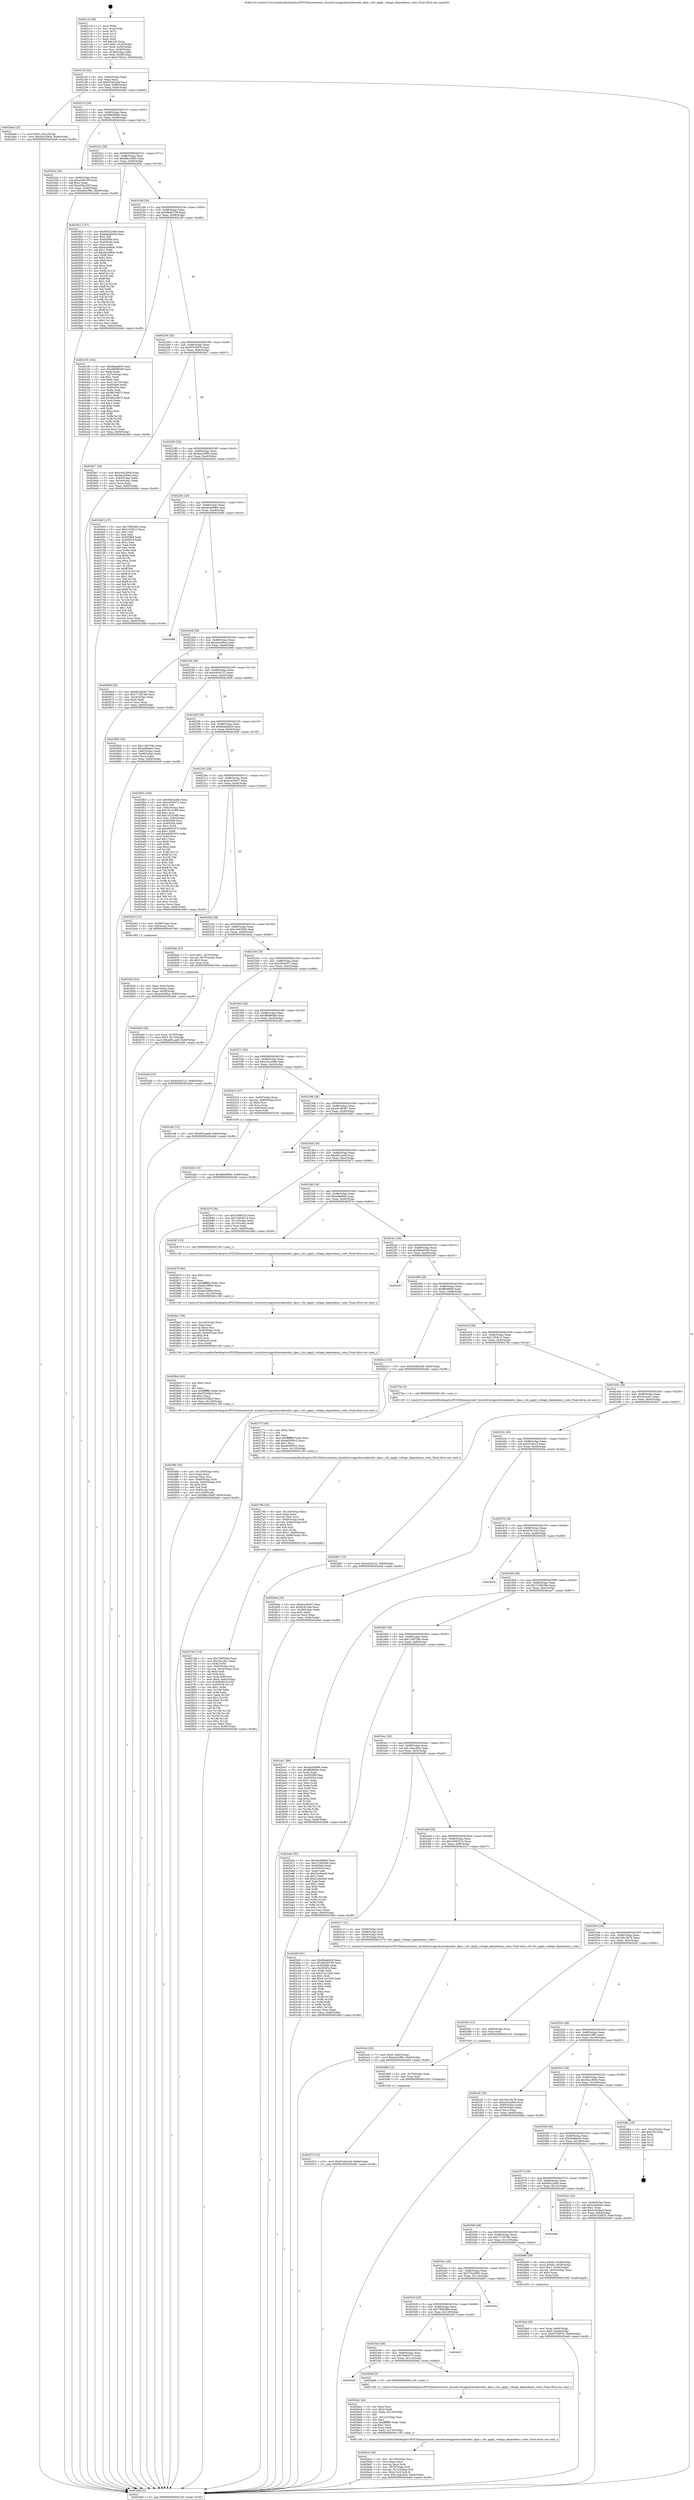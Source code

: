 digraph "0x4021c0" {
  label = "0x4021c0 (/mnt/c/Users/mathe/Desktop/tcc/POCII/binaries/extr_linuxdriversgpudrmradeonbtc_dpm.c_btc_apply_voltage_dependency_rules_Final-ollvm.out::main(0))"
  labelloc = "t"
  node[shape=record]

  Entry [label="",width=0.3,height=0.3,shape=circle,fillcolor=black,style=filled]
  "0x4021f0" [label="{
     0x4021f0 [32]\l
     | [instrs]\l
     &nbsp;&nbsp;0x4021f0 \<+6\>: mov -0x84(%rbp),%eax\l
     &nbsp;&nbsp;0x4021f6 \<+2\>: mov %eax,%ecx\l
     &nbsp;&nbsp;0x4021f8 \<+6\>: sub $0x87ab3a5d,%ecx\l
     &nbsp;&nbsp;0x4021fe \<+6\>: mov %eax,-0x88(%rbp)\l
     &nbsp;&nbsp;0x402204 \<+6\>: mov %ecx,-0x8c(%rbp)\l
     &nbsp;&nbsp;0x40220a \<+6\>: je 0000000000402da6 \<main+0xbe6\>\l
  }"]
  "0x402da6" [label="{
     0x402da6 [22]\l
     | [instrs]\l
     &nbsp;&nbsp;0x402da6 \<+7\>: movl $0x0,-0x2c(%rbp)\l
     &nbsp;&nbsp;0x402dad \<+10\>: movl $0x5ba1893e,-0x84(%rbp)\l
     &nbsp;&nbsp;0x402db7 \<+5\>: jmp 0000000000402eb6 \<main+0xcf6\>\l
  }"]
  "0x402210" [label="{
     0x402210 [28]\l
     | [instrs]\l
     &nbsp;&nbsp;0x402210 \<+5\>: jmp 0000000000402215 \<main+0x55\>\l
     &nbsp;&nbsp;0x402215 \<+6\>: mov -0x88(%rbp),%eax\l
     &nbsp;&nbsp;0x40221b \<+5\>: sub $0x88e0869e,%eax\l
     &nbsp;&nbsp;0x402220 \<+6\>: mov %eax,-0x90(%rbp)\l
     &nbsp;&nbsp;0x402226 \<+6\>: je 0000000000402d3a \<main+0xb7a\>\l
  }"]
  Exit [label="",width=0.3,height=0.3,shape=circle,fillcolor=black,style=filled,peripheries=2]
  "0x402d3a" [label="{
     0x402d3a [34]\l
     | [instrs]\l
     &nbsp;&nbsp;0x402d3a \<+3\>: mov -0x80(%rbp),%eax\l
     &nbsp;&nbsp;0x402d3d \<+5\>: sub $0xa25bc35f,%eax\l
     &nbsp;&nbsp;0x402d42 \<+3\>: add $0x1,%eax\l
     &nbsp;&nbsp;0x402d45 \<+5\>: add $0xa25bc35f,%eax\l
     &nbsp;&nbsp;0x402d4a \<+3\>: mov %eax,-0x80(%rbp)\l
     &nbsp;&nbsp;0x402d4d \<+10\>: movl $0x4e41f9fc,-0x84(%rbp)\l
     &nbsp;&nbsp;0x402d57 \<+5\>: jmp 0000000000402eb6 \<main+0xcf6\>\l
  }"]
  "0x40222c" [label="{
     0x40222c [28]\l
     | [instrs]\l
     &nbsp;&nbsp;0x40222c \<+5\>: jmp 0000000000402231 \<main+0x71\>\l
     &nbsp;&nbsp;0x402231 \<+6\>: mov -0x88(%rbp),%eax\l
     &nbsp;&nbsp;0x402237 \<+5\>: sub $0x88e106d5,%eax\l
     &nbsp;&nbsp;0x40223c \<+6\>: mov %eax,-0x94(%rbp)\l
     &nbsp;&nbsp;0x402242 \<+6\>: je 0000000000402922 \<main+0x762\>\l
  }"]
  "0x402d74" [label="{
     0x402d74 [15]\l
     | [instrs]\l
     &nbsp;&nbsp;0x402d74 \<+10\>: movl $0x87ab3a5d,-0x84(%rbp)\l
     &nbsp;&nbsp;0x402d7e \<+5\>: jmp 0000000000402eb6 \<main+0xcf6\>\l
  }"]
  "0x402922" [label="{
     0x402922 [147]\l
     | [instrs]\l
     &nbsp;&nbsp;0x402922 \<+5\>: mov $0x60422e0b,%eax\l
     &nbsp;&nbsp;0x402927 \<+5\>: mov $0xbbdabb5d,%ecx\l
     &nbsp;&nbsp;0x40292c \<+2\>: mov $0x1,%dl\l
     &nbsp;&nbsp;0x40292e \<+7\>: mov 0x405068,%esi\l
     &nbsp;&nbsp;0x402935 \<+7\>: mov 0x405054,%edi\l
     &nbsp;&nbsp;0x40293c \<+3\>: mov %esi,%r8d\l
     &nbsp;&nbsp;0x40293f \<+7\>: add $0xda2e9bdc,%r8d\l
     &nbsp;&nbsp;0x402946 \<+4\>: sub $0x1,%r8d\l
     &nbsp;&nbsp;0x40294a \<+7\>: sub $0xda2e9bdc,%r8d\l
     &nbsp;&nbsp;0x402951 \<+4\>: imul %r8d,%esi\l
     &nbsp;&nbsp;0x402955 \<+3\>: and $0x1,%esi\l
     &nbsp;&nbsp;0x402958 \<+3\>: cmp $0x0,%esi\l
     &nbsp;&nbsp;0x40295b \<+4\>: sete %r9b\l
     &nbsp;&nbsp;0x40295f \<+3\>: cmp $0xa,%edi\l
     &nbsp;&nbsp;0x402962 \<+4\>: setl %r10b\l
     &nbsp;&nbsp;0x402966 \<+3\>: mov %r9b,%r11b\l
     &nbsp;&nbsp;0x402969 \<+4\>: xor $0xff,%r11b\l
     &nbsp;&nbsp;0x40296d \<+3\>: mov %r10b,%bl\l
     &nbsp;&nbsp;0x402970 \<+3\>: xor $0xff,%bl\l
     &nbsp;&nbsp;0x402973 \<+3\>: xor $0x1,%dl\l
     &nbsp;&nbsp;0x402976 \<+3\>: mov %r11b,%r14b\l
     &nbsp;&nbsp;0x402979 \<+4\>: and $0xff,%r14b\l
     &nbsp;&nbsp;0x40297d \<+3\>: and %dl,%r9b\l
     &nbsp;&nbsp;0x402980 \<+3\>: mov %bl,%r15b\l
     &nbsp;&nbsp;0x402983 \<+4\>: and $0xff,%r15b\l
     &nbsp;&nbsp;0x402987 \<+3\>: and %dl,%r10b\l
     &nbsp;&nbsp;0x40298a \<+3\>: or %r9b,%r14b\l
     &nbsp;&nbsp;0x40298d \<+3\>: or %r10b,%r15b\l
     &nbsp;&nbsp;0x402990 \<+3\>: xor %r15b,%r14b\l
     &nbsp;&nbsp;0x402993 \<+3\>: or %bl,%r11b\l
     &nbsp;&nbsp;0x402996 \<+4\>: xor $0xff,%r11b\l
     &nbsp;&nbsp;0x40299a \<+3\>: or $0x1,%dl\l
     &nbsp;&nbsp;0x40299d \<+3\>: and %dl,%r11b\l
     &nbsp;&nbsp;0x4029a0 \<+3\>: or %r11b,%r14b\l
     &nbsp;&nbsp;0x4029a3 \<+4\>: test $0x1,%r14b\l
     &nbsp;&nbsp;0x4029a7 \<+3\>: cmovne %ecx,%eax\l
     &nbsp;&nbsp;0x4029aa \<+6\>: mov %eax,-0x84(%rbp)\l
     &nbsp;&nbsp;0x4029b0 \<+5\>: jmp 0000000000402eb6 \<main+0xcf6\>\l
  }"]
  "0x402248" [label="{
     0x402248 [28]\l
     | [instrs]\l
     &nbsp;&nbsp;0x402248 \<+5\>: jmp 000000000040224d \<main+0x8d\>\l
     &nbsp;&nbsp;0x40224d \<+6\>: mov -0x88(%rbp),%eax\l
     &nbsp;&nbsp;0x402253 \<+5\>: sub $0x96a83706,%eax\l
     &nbsp;&nbsp;0x402258 \<+6\>: mov %eax,-0x98(%rbp)\l
     &nbsp;&nbsp;0x40225e \<+6\>: je 0000000000402c50 \<main+0xa90\>\l
  }"]
  "0x402d68" [label="{
     0x402d68 [12]\l
     | [instrs]\l
     &nbsp;&nbsp;0x402d68 \<+4\>: mov -0x78(%rbp),%rax\l
     &nbsp;&nbsp;0x402d6c \<+3\>: mov %rax,%rdi\l
     &nbsp;&nbsp;0x402d6f \<+5\>: call 0000000000401030 \<free@plt\>\l
     | [calls]\l
     &nbsp;&nbsp;0x401030 \{1\} (unknown)\l
  }"]
  "0x402c50" [label="{
     0x402c50 [104]\l
     | [instrs]\l
     &nbsp;&nbsp;0x402c50 \<+5\>: mov $0xfbba6d29,%eax\l
     &nbsp;&nbsp;0x402c55 \<+5\>: mov $0xd86960d0,%ecx\l
     &nbsp;&nbsp;0x402c5a \<+2\>: xor %edx,%edx\l
     &nbsp;&nbsp;0x402c5c \<+3\>: mov -0x7c(%rbp),%esi\l
     &nbsp;&nbsp;0x402c5f \<+3\>: sub $0x1,%edx\l
     &nbsp;&nbsp;0x402c62 \<+2\>: sub %edx,%esi\l
     &nbsp;&nbsp;0x402c64 \<+3\>: mov %esi,-0x7c(%rbp)\l
     &nbsp;&nbsp;0x402c67 \<+7\>: mov 0x405068,%edx\l
     &nbsp;&nbsp;0x402c6e \<+7\>: mov 0x405054,%esi\l
     &nbsp;&nbsp;0x402c75 \<+2\>: mov %edx,%edi\l
     &nbsp;&nbsp;0x402c77 \<+6\>: sub $0x862c9875,%edi\l
     &nbsp;&nbsp;0x402c7d \<+3\>: sub $0x1,%edi\l
     &nbsp;&nbsp;0x402c80 \<+6\>: add $0x862c9875,%edi\l
     &nbsp;&nbsp;0x402c86 \<+3\>: imul %edi,%edx\l
     &nbsp;&nbsp;0x402c89 \<+3\>: and $0x1,%edx\l
     &nbsp;&nbsp;0x402c8c \<+3\>: cmp $0x0,%edx\l
     &nbsp;&nbsp;0x402c8f \<+4\>: sete %r8b\l
     &nbsp;&nbsp;0x402c93 \<+3\>: cmp $0xa,%esi\l
     &nbsp;&nbsp;0x402c96 \<+4\>: setl %r9b\l
     &nbsp;&nbsp;0x402c9a \<+3\>: mov %r8b,%r10b\l
     &nbsp;&nbsp;0x402c9d \<+3\>: and %r9b,%r10b\l
     &nbsp;&nbsp;0x402ca0 \<+3\>: xor %r9b,%r8b\l
     &nbsp;&nbsp;0x402ca3 \<+3\>: or %r8b,%r10b\l
     &nbsp;&nbsp;0x402ca6 \<+4\>: test $0x1,%r10b\l
     &nbsp;&nbsp;0x402caa \<+3\>: cmovne %ecx,%eax\l
     &nbsp;&nbsp;0x402cad \<+6\>: mov %eax,-0x84(%rbp)\l
     &nbsp;&nbsp;0x402cb3 \<+5\>: jmp 0000000000402eb6 \<main+0xcf6\>\l
  }"]
  "0x402264" [label="{
     0x402264 [28]\l
     | [instrs]\l
     &nbsp;&nbsp;0x402264 \<+5\>: jmp 0000000000402269 \<main+0xa9\>\l
     &nbsp;&nbsp;0x402269 \<+6\>: mov -0x88(%rbp),%eax\l
     &nbsp;&nbsp;0x40226f \<+5\>: sub $0x97038f7b,%eax\l
     &nbsp;&nbsp;0x402274 \<+6\>: mov %eax,-0x9c(%rbp)\l
     &nbsp;&nbsp;0x40227a \<+6\>: je 00000000004026c7 \<main+0x507\>\l
  }"]
  "0x402d2b" [label="{
     0x402d2b [15]\l
     | [instrs]\l
     &nbsp;&nbsp;0x402d2b \<+10\>: movl $0x88e0869e,-0x84(%rbp)\l
     &nbsp;&nbsp;0x402d35 \<+5\>: jmp 0000000000402eb6 \<main+0xcf6\>\l
  }"]
  "0x4026c7" [label="{
     0x4026c7 [30]\l
     | [instrs]\l
     &nbsp;&nbsp;0x4026c7 \<+5\>: mov $0xc4452956,%eax\l
     &nbsp;&nbsp;0x4026cc \<+5\>: mov $0x9ee29094,%ecx\l
     &nbsp;&nbsp;0x4026d1 \<+3\>: mov -0x64(%rbp),%edx\l
     &nbsp;&nbsp;0x4026d4 \<+3\>: cmp -0x54(%rbp),%edx\l
     &nbsp;&nbsp;0x4026d7 \<+3\>: cmovl %ecx,%eax\l
     &nbsp;&nbsp;0x4026da \<+6\>: mov %eax,-0x84(%rbp)\l
     &nbsp;&nbsp;0x4026e0 \<+5\>: jmp 0000000000402eb6 \<main+0xcf6\>\l
  }"]
  "0x402280" [label="{
     0x402280 [28]\l
     | [instrs]\l
     &nbsp;&nbsp;0x402280 \<+5\>: jmp 0000000000402285 \<main+0xc5\>\l
     &nbsp;&nbsp;0x402285 \<+6\>: mov -0x88(%rbp),%eax\l
     &nbsp;&nbsp;0x40228b \<+5\>: sub $0x9ee29094,%eax\l
     &nbsp;&nbsp;0x402290 \<+6\>: mov %eax,-0xa0(%rbp)\l
     &nbsp;&nbsp;0x402296 \<+6\>: je 00000000004026e5 \<main+0x525\>\l
  }"]
  "0x402cdc" [label="{
     0x402cdc [22]\l
     | [instrs]\l
     &nbsp;&nbsp;0x402cdc \<+7\>: movl $0x0,-0x80(%rbp)\l
     &nbsp;&nbsp;0x402ce3 \<+10\>: movl $0x4e41f9fc,-0x84(%rbp)\l
     &nbsp;&nbsp;0x402ced \<+5\>: jmp 0000000000402eb6 \<main+0xcf6\>\l
  }"]
  "0x4026e5" [label="{
     0x4026e5 [137]\l
     | [instrs]\l
     &nbsp;&nbsp;0x4026e5 \<+5\>: mov $0x79f45d64,%eax\l
     &nbsp;&nbsp;0x4026ea \<+5\>: mov $0x1353b12,%ecx\l
     &nbsp;&nbsp;0x4026ef \<+2\>: mov $0x1,%dl\l
     &nbsp;&nbsp;0x4026f1 \<+2\>: xor %esi,%esi\l
     &nbsp;&nbsp;0x4026f3 \<+7\>: mov 0x405068,%edi\l
     &nbsp;&nbsp;0x4026fa \<+8\>: mov 0x405054,%r8d\l
     &nbsp;&nbsp;0x402702 \<+3\>: sub $0x1,%esi\l
     &nbsp;&nbsp;0x402705 \<+3\>: mov %edi,%r9d\l
     &nbsp;&nbsp;0x402708 \<+3\>: add %esi,%r9d\l
     &nbsp;&nbsp;0x40270b \<+4\>: imul %r9d,%edi\l
     &nbsp;&nbsp;0x40270f \<+3\>: and $0x1,%edi\l
     &nbsp;&nbsp;0x402712 \<+3\>: cmp $0x0,%edi\l
     &nbsp;&nbsp;0x402715 \<+4\>: sete %r10b\l
     &nbsp;&nbsp;0x402719 \<+4\>: cmp $0xa,%r8d\l
     &nbsp;&nbsp;0x40271d \<+4\>: setl %r11b\l
     &nbsp;&nbsp;0x402721 \<+3\>: mov %r10b,%bl\l
     &nbsp;&nbsp;0x402724 \<+3\>: xor $0xff,%bl\l
     &nbsp;&nbsp;0x402727 \<+3\>: mov %r11b,%r14b\l
     &nbsp;&nbsp;0x40272a \<+4\>: xor $0xff,%r14b\l
     &nbsp;&nbsp;0x40272e \<+3\>: xor $0x1,%dl\l
     &nbsp;&nbsp;0x402731 \<+3\>: mov %bl,%r15b\l
     &nbsp;&nbsp;0x402734 \<+4\>: and $0xff,%r15b\l
     &nbsp;&nbsp;0x402738 \<+3\>: and %dl,%r10b\l
     &nbsp;&nbsp;0x40273b \<+3\>: mov %r14b,%r12b\l
     &nbsp;&nbsp;0x40273e \<+4\>: and $0xff,%r12b\l
     &nbsp;&nbsp;0x402742 \<+3\>: and %dl,%r11b\l
     &nbsp;&nbsp;0x402745 \<+3\>: or %r10b,%r15b\l
     &nbsp;&nbsp;0x402748 \<+3\>: or %r11b,%r12b\l
     &nbsp;&nbsp;0x40274b \<+3\>: xor %r12b,%r15b\l
     &nbsp;&nbsp;0x40274e \<+3\>: or %r14b,%bl\l
     &nbsp;&nbsp;0x402751 \<+3\>: xor $0xff,%bl\l
     &nbsp;&nbsp;0x402754 \<+3\>: or $0x1,%dl\l
     &nbsp;&nbsp;0x402757 \<+2\>: and %dl,%bl\l
     &nbsp;&nbsp;0x402759 \<+3\>: or %bl,%r15b\l
     &nbsp;&nbsp;0x40275c \<+4\>: test $0x1,%r15b\l
     &nbsp;&nbsp;0x402760 \<+3\>: cmovne %ecx,%eax\l
     &nbsp;&nbsp;0x402763 \<+6\>: mov %eax,-0x84(%rbp)\l
     &nbsp;&nbsp;0x402769 \<+5\>: jmp 0000000000402eb6 \<main+0xcf6\>\l
  }"]
  "0x40229c" [label="{
     0x40229c [28]\l
     | [instrs]\l
     &nbsp;&nbsp;0x40229c \<+5\>: jmp 00000000004022a1 \<main+0xe1\>\l
     &nbsp;&nbsp;0x4022a1 \<+6\>: mov -0x88(%rbp),%eax\l
     &nbsp;&nbsp;0x4022a7 \<+5\>: sub $0xabcb98b6,%eax\l
     &nbsp;&nbsp;0x4022ac \<+6\>: mov %eax,-0xa4(%rbp)\l
     &nbsp;&nbsp;0x4022b2 \<+6\>: je 0000000000402e88 \<main+0xcc8\>\l
  }"]
  "0x402bce" [label="{
     0x402bce [39]\l
     | [instrs]\l
     &nbsp;&nbsp;0x402bce \<+6\>: mov -0x130(%rbp),%ecx\l
     &nbsp;&nbsp;0x402bd4 \<+3\>: imul %eax,%ecx\l
     &nbsp;&nbsp;0x402bd7 \<+3\>: movslq %ecx,%rdi\l
     &nbsp;&nbsp;0x402bda \<+4\>: mov -0x78(%rbp),%r8\l
     &nbsp;&nbsp;0x402bde \<+4\>: movslq -0x7c(%rbp),%r9\l
     &nbsp;&nbsp;0x402be2 \<+4\>: mov %rdi,(%r8,%r9,8)\l
     &nbsp;&nbsp;0x402be6 \<+10\>: movl $0x14aac82d,-0x84(%rbp)\l
     &nbsp;&nbsp;0x402bf0 \<+5\>: jmp 0000000000402eb6 \<main+0xcf6\>\l
  }"]
  "0x402e88" [label="{
     0x402e88\l
  }", style=dashed]
  "0x4022b8" [label="{
     0x4022b8 [28]\l
     | [instrs]\l
     &nbsp;&nbsp;0x4022b8 \<+5\>: jmp 00000000004022bd \<main+0xfd\>\l
     &nbsp;&nbsp;0x4022bd \<+6\>: mov -0x88(%rbp),%eax\l
     &nbsp;&nbsp;0x4022c3 \<+5\>: sub $0xae5cd9ca,%eax\l
     &nbsp;&nbsp;0x4022c8 \<+6\>: mov %eax,-0xa8(%rbp)\l
     &nbsp;&nbsp;0x4022ce \<+6\>: je 0000000000402668 \<main+0x4a8\>\l
  }"]
  "0x402ba2" [label="{
     0x402ba2 [44]\l
     | [instrs]\l
     &nbsp;&nbsp;0x402ba2 \<+2\>: xor %ecx,%ecx\l
     &nbsp;&nbsp;0x402ba4 \<+5\>: mov $0x2,%edx\l
     &nbsp;&nbsp;0x402ba9 \<+6\>: mov %edx,-0x12c(%rbp)\l
     &nbsp;&nbsp;0x402baf \<+1\>: cltd\l
     &nbsp;&nbsp;0x402bb0 \<+6\>: mov -0x12c(%rbp),%esi\l
     &nbsp;&nbsp;0x402bb6 \<+2\>: idiv %esi\l
     &nbsp;&nbsp;0x402bb8 \<+6\>: imul $0xfffffffe,%edx,%edx\l
     &nbsp;&nbsp;0x402bbe \<+3\>: sub $0x1,%ecx\l
     &nbsp;&nbsp;0x402bc1 \<+2\>: sub %ecx,%edx\l
     &nbsp;&nbsp;0x402bc3 \<+6\>: mov %edx,-0x130(%rbp)\l
     &nbsp;&nbsp;0x402bc9 \<+5\>: call 0000000000401160 \<next_i\>\l
     | [calls]\l
     &nbsp;&nbsp;0x401160 \{1\} (/mnt/c/Users/mathe/Desktop/tcc/POCII/binaries/extr_linuxdriversgpudrmradeonbtc_dpm.c_btc_apply_voltage_dependency_rules_Final-ollvm.out::next_i)\l
  }"]
  "0x402668" [label="{
     0x402668 [30]\l
     | [instrs]\l
     &nbsp;&nbsp;0x402668 \<+5\>: mov $0xe61d9387,%eax\l
     &nbsp;&nbsp;0x40266d \<+5\>: mov $0x7715b786,%ecx\l
     &nbsp;&nbsp;0x402672 \<+3\>: mov -0x24(%rbp),%edx\l
     &nbsp;&nbsp;0x402675 \<+3\>: cmp $0x0,%edx\l
     &nbsp;&nbsp;0x402678 \<+3\>: cmove %ecx,%eax\l
     &nbsp;&nbsp;0x40267b \<+6\>: mov %eax,-0x84(%rbp)\l
     &nbsp;&nbsp;0x402681 \<+5\>: jmp 0000000000402eb6 \<main+0xcf6\>\l
  }"]
  "0x4022d4" [label="{
     0x4022d4 [28]\l
     | [instrs]\l
     &nbsp;&nbsp;0x4022d4 \<+5\>: jmp 00000000004022d9 \<main+0x119\>\l
     &nbsp;&nbsp;0x4022d9 \<+6\>: mov -0x88(%rbp),%eax\l
     &nbsp;&nbsp;0x4022df \<+5\>: sub $0xb45cf122,%eax\l
     &nbsp;&nbsp;0x4022e4 \<+6\>: mov %eax,-0xac(%rbp)\l
     &nbsp;&nbsp;0x4022ea \<+6\>: je 0000000000402856 \<main+0x696\>\l
  }"]
  "0x402600" [label="{
     0x402600\l
  }", style=dashed]
  "0x402856" [label="{
     0x402856 [30]\l
     | [instrs]\l
     &nbsp;&nbsp;0x402856 \<+5\>: mov $0x1280708c,%eax\l
     &nbsp;&nbsp;0x40285b \<+5\>: mov $0xeefefde6,%ecx\l
     &nbsp;&nbsp;0x402860 \<+3\>: mov -0x6c(%rbp),%edx\l
     &nbsp;&nbsp;0x402863 \<+3\>: cmp -0x68(%rbp),%edx\l
     &nbsp;&nbsp;0x402866 \<+3\>: cmovl %ecx,%eax\l
     &nbsp;&nbsp;0x402869 \<+6\>: mov %eax,-0x84(%rbp)\l
     &nbsp;&nbsp;0x40286f \<+5\>: jmp 0000000000402eb6 \<main+0xcf6\>\l
  }"]
  "0x4022f0" [label="{
     0x4022f0 [28]\l
     | [instrs]\l
     &nbsp;&nbsp;0x4022f0 \<+5\>: jmp 00000000004022f5 \<main+0x135\>\l
     &nbsp;&nbsp;0x4022f5 \<+6\>: mov -0x88(%rbp),%eax\l
     &nbsp;&nbsp;0x4022fb \<+5\>: sub $0xbbdabb5d,%eax\l
     &nbsp;&nbsp;0x402300 \<+6\>: mov %eax,-0xb0(%rbp)\l
     &nbsp;&nbsp;0x402306 \<+6\>: je 00000000004029b5 \<main+0x7f5\>\l
  }"]
  "0x402b9d" [label="{
     0x402b9d [5]\l
     | [instrs]\l
     &nbsp;&nbsp;0x402b9d \<+5\>: call 0000000000401160 \<next_i\>\l
     | [calls]\l
     &nbsp;&nbsp;0x401160 \{1\} (/mnt/c/Users/mathe/Desktop/tcc/POCII/binaries/extr_linuxdriversgpudrmradeonbtc_dpm.c_btc_apply_voltage_dependency_rules_Final-ollvm.out::next_i)\l
  }"]
  "0x4029b5" [label="{
     0x4029b5 [168]\l
     | [instrs]\l
     &nbsp;&nbsp;0x4029b5 \<+5\>: mov $0x60422e0b,%eax\l
     &nbsp;&nbsp;0x4029ba \<+5\>: mov $0xcd544f72,%ecx\l
     &nbsp;&nbsp;0x4029bf \<+2\>: mov $0x1,%dl\l
     &nbsp;&nbsp;0x4029c1 \<+3\>: mov -0x6c(%rbp),%esi\l
     &nbsp;&nbsp;0x4029c4 \<+6\>: sub $0x191418f9,%esi\l
     &nbsp;&nbsp;0x4029ca \<+3\>: add $0x1,%esi\l
     &nbsp;&nbsp;0x4029cd \<+6\>: add $0x191418f9,%esi\l
     &nbsp;&nbsp;0x4029d3 \<+3\>: mov %esi,-0x6c(%rbp)\l
     &nbsp;&nbsp;0x4029d6 \<+7\>: mov 0x405068,%esi\l
     &nbsp;&nbsp;0x4029dd \<+7\>: mov 0x405054,%edi\l
     &nbsp;&nbsp;0x4029e4 \<+3\>: mov %esi,%r8d\l
     &nbsp;&nbsp;0x4029e7 \<+7\>: sub $0xe6891874,%r8d\l
     &nbsp;&nbsp;0x4029ee \<+4\>: sub $0x1,%r8d\l
     &nbsp;&nbsp;0x4029f2 \<+7\>: add $0xe6891874,%r8d\l
     &nbsp;&nbsp;0x4029f9 \<+4\>: imul %r8d,%esi\l
     &nbsp;&nbsp;0x4029fd \<+3\>: and $0x1,%esi\l
     &nbsp;&nbsp;0x402a00 \<+3\>: cmp $0x0,%esi\l
     &nbsp;&nbsp;0x402a03 \<+4\>: sete %r9b\l
     &nbsp;&nbsp;0x402a07 \<+3\>: cmp $0xa,%edi\l
     &nbsp;&nbsp;0x402a0a \<+4\>: setl %r10b\l
     &nbsp;&nbsp;0x402a0e \<+3\>: mov %r9b,%r11b\l
     &nbsp;&nbsp;0x402a11 \<+4\>: xor $0xff,%r11b\l
     &nbsp;&nbsp;0x402a15 \<+3\>: mov %r10b,%bl\l
     &nbsp;&nbsp;0x402a18 \<+3\>: xor $0xff,%bl\l
     &nbsp;&nbsp;0x402a1b \<+3\>: xor $0x1,%dl\l
     &nbsp;&nbsp;0x402a1e \<+3\>: mov %r11b,%r14b\l
     &nbsp;&nbsp;0x402a21 \<+4\>: and $0xff,%r14b\l
     &nbsp;&nbsp;0x402a25 \<+3\>: and %dl,%r9b\l
     &nbsp;&nbsp;0x402a28 \<+3\>: mov %bl,%r15b\l
     &nbsp;&nbsp;0x402a2b \<+4\>: and $0xff,%r15b\l
     &nbsp;&nbsp;0x402a2f \<+3\>: and %dl,%r10b\l
     &nbsp;&nbsp;0x402a32 \<+3\>: or %r9b,%r14b\l
     &nbsp;&nbsp;0x402a35 \<+3\>: or %r10b,%r15b\l
     &nbsp;&nbsp;0x402a38 \<+3\>: xor %r15b,%r14b\l
     &nbsp;&nbsp;0x402a3b \<+3\>: or %bl,%r11b\l
     &nbsp;&nbsp;0x402a3e \<+4\>: xor $0xff,%r11b\l
     &nbsp;&nbsp;0x402a42 \<+3\>: or $0x1,%dl\l
     &nbsp;&nbsp;0x402a45 \<+3\>: and %dl,%r11b\l
     &nbsp;&nbsp;0x402a48 \<+3\>: or %r11b,%r14b\l
     &nbsp;&nbsp;0x402a4b \<+4\>: test $0x1,%r14b\l
     &nbsp;&nbsp;0x402a4f \<+3\>: cmovne %ecx,%eax\l
     &nbsp;&nbsp;0x402a52 \<+6\>: mov %eax,-0x84(%rbp)\l
     &nbsp;&nbsp;0x402a58 \<+5\>: jmp 0000000000402eb6 \<main+0xcf6\>\l
  }"]
  "0x40230c" [label="{
     0x40230c [28]\l
     | [instrs]\l
     &nbsp;&nbsp;0x40230c \<+5\>: jmp 0000000000402311 \<main+0x151\>\l
     &nbsp;&nbsp;0x402311 \<+6\>: mov -0x88(%rbp),%eax\l
     &nbsp;&nbsp;0x402317 \<+5\>: sub $0xbce39c07,%eax\l
     &nbsp;&nbsp;0x40231c \<+6\>: mov %eax,-0xb4(%rbp)\l
     &nbsp;&nbsp;0x402322 \<+6\>: je 0000000000402643 \<main+0x483\>\l
  }"]
  "0x4025e4" [label="{
     0x4025e4 [28]\l
     | [instrs]\l
     &nbsp;&nbsp;0x4025e4 \<+5\>: jmp 00000000004025e9 \<main+0x429\>\l
     &nbsp;&nbsp;0x4025e9 \<+6\>: mov -0x88(%rbp),%eax\l
     &nbsp;&nbsp;0x4025ef \<+5\>: sub $0x7ed02674,%eax\l
     &nbsp;&nbsp;0x4025f4 \<+6\>: mov %eax,-0x11c(%rbp)\l
     &nbsp;&nbsp;0x4025fa \<+6\>: je 0000000000402b9d \<main+0x9dd\>\l
  }"]
  "0x402643" [label="{
     0x402643 [13]\l
     | [instrs]\l
     &nbsp;&nbsp;0x402643 \<+4\>: mov -0x38(%rbp),%rax\l
     &nbsp;&nbsp;0x402647 \<+4\>: mov 0x8(%rax),%rdi\l
     &nbsp;&nbsp;0x40264b \<+5\>: call 0000000000401060 \<atoi@plt\>\l
     | [calls]\l
     &nbsp;&nbsp;0x401060 \{1\} (unknown)\l
  }"]
  "0x402328" [label="{
     0x402328 [28]\l
     | [instrs]\l
     &nbsp;&nbsp;0x402328 \<+5\>: jmp 000000000040232d \<main+0x16d\>\l
     &nbsp;&nbsp;0x40232d \<+6\>: mov -0x88(%rbp),%eax\l
     &nbsp;&nbsp;0x402333 \<+5\>: sub $0xc4452956,%eax\l
     &nbsp;&nbsp;0x402338 \<+6\>: mov %eax,-0xb8(%rbp)\l
     &nbsp;&nbsp;0x40233e \<+6\>: je 0000000000402b4e \<main+0x98e\>\l
  }"]
  "0x402dcf" [label="{
     0x402dcf\l
  }", style=dashed]
  "0x402b4e" [label="{
     0x402b4e [23]\l
     | [instrs]\l
     &nbsp;&nbsp;0x402b4e \<+7\>: movl $0x1,-0x70(%rbp)\l
     &nbsp;&nbsp;0x402b55 \<+4\>: movslq -0x70(%rbp),%rax\l
     &nbsp;&nbsp;0x402b59 \<+4\>: shl $0x3,%rax\l
     &nbsp;&nbsp;0x402b5d \<+3\>: mov %rax,%rdi\l
     &nbsp;&nbsp;0x402b60 \<+5\>: call 0000000000401050 \<malloc@plt\>\l
     | [calls]\l
     &nbsp;&nbsp;0x401050 \{1\} (unknown)\l
  }"]
  "0x402344" [label="{
     0x402344 [28]\l
     | [instrs]\l
     &nbsp;&nbsp;0x402344 \<+5\>: jmp 0000000000402349 \<main+0x189\>\l
     &nbsp;&nbsp;0x402349 \<+6\>: mov -0x88(%rbp),%eax\l
     &nbsp;&nbsp;0x40234f \<+5\>: sub $0xcd544f72,%eax\l
     &nbsp;&nbsp;0x402354 \<+6\>: mov %eax,-0xbc(%rbp)\l
     &nbsp;&nbsp;0x40235a \<+6\>: je 0000000000402a5d \<main+0x89d\>\l
  }"]
  "0x4025c8" [label="{
     0x4025c8 [28]\l
     | [instrs]\l
     &nbsp;&nbsp;0x4025c8 \<+5\>: jmp 00000000004025cd \<main+0x40d\>\l
     &nbsp;&nbsp;0x4025cd \<+6\>: mov -0x88(%rbp),%eax\l
     &nbsp;&nbsp;0x4025d3 \<+5\>: sub $0x79f45d64,%eax\l
     &nbsp;&nbsp;0x4025d8 \<+6\>: mov %eax,-0x118(%rbp)\l
     &nbsp;&nbsp;0x4025de \<+6\>: je 0000000000402dcf \<main+0xc0f\>\l
  }"]
  "0x402a5d" [label="{
     0x402a5d [15]\l
     | [instrs]\l
     &nbsp;&nbsp;0x402a5d \<+10\>: movl $0xb45cf122,-0x84(%rbp)\l
     &nbsp;&nbsp;0x402a67 \<+5\>: jmp 0000000000402eb6 \<main+0xcf6\>\l
  }"]
  "0x402360" [label="{
     0x402360 [28]\l
     | [instrs]\l
     &nbsp;&nbsp;0x402360 \<+5\>: jmp 0000000000402365 \<main+0x1a5\>\l
     &nbsp;&nbsp;0x402365 \<+6\>: mov -0x88(%rbp),%eax\l
     &nbsp;&nbsp;0x40236b \<+5\>: sub $0xd86960d0,%eax\l
     &nbsp;&nbsp;0x402370 \<+6\>: mov %eax,-0xc0(%rbp)\l
     &nbsp;&nbsp;0x402376 \<+6\>: je 0000000000402cb8 \<main+0xaf8\>\l
  }"]
  "0x402d92" [label="{
     0x402d92\l
  }", style=dashed]
  "0x402cb8" [label="{
     0x402cb8 [15]\l
     | [instrs]\l
     &nbsp;&nbsp;0x402cb8 \<+10\>: movl $0xe6f1aae8,-0x84(%rbp)\l
     &nbsp;&nbsp;0x402cc2 \<+5\>: jmp 0000000000402eb6 \<main+0xcf6\>\l
  }"]
  "0x40237c" [label="{
     0x40237c [28]\l
     | [instrs]\l
     &nbsp;&nbsp;0x40237c \<+5\>: jmp 0000000000402381 \<main+0x1c1\>\l
     &nbsp;&nbsp;0x402381 \<+6\>: mov -0x88(%rbp),%eax\l
     &nbsp;&nbsp;0x402387 \<+5\>: sub $0xe32cad96,%eax\l
     &nbsp;&nbsp;0x40238c \<+6\>: mov %eax,-0xc4(%rbp)\l
     &nbsp;&nbsp;0x402392 \<+6\>: je 0000000000402d10 \<main+0xb50\>\l
  }"]
  "0x402b65" [label="{
     0x402b65 [26]\l
     | [instrs]\l
     &nbsp;&nbsp;0x402b65 \<+4\>: mov %rax,-0x78(%rbp)\l
     &nbsp;&nbsp;0x402b69 \<+7\>: movl $0x0,-0x7c(%rbp)\l
     &nbsp;&nbsp;0x402b70 \<+10\>: movl $0xe6f1aae8,-0x84(%rbp)\l
     &nbsp;&nbsp;0x402b7a \<+5\>: jmp 0000000000402eb6 \<main+0xcf6\>\l
  }"]
  "0x402d10" [label="{
     0x402d10 [27]\l
     | [instrs]\l
     &nbsp;&nbsp;0x402d10 \<+4\>: mov -0x60(%rbp),%rax\l
     &nbsp;&nbsp;0x402d14 \<+4\>: movslq -0x80(%rbp),%rcx\l
     &nbsp;&nbsp;0x402d18 \<+4\>: shl $0x4,%rcx\l
     &nbsp;&nbsp;0x402d1c \<+3\>: add %rcx,%rax\l
     &nbsp;&nbsp;0x402d1f \<+4\>: mov 0x8(%rax),%rax\l
     &nbsp;&nbsp;0x402d23 \<+3\>: mov %rax,%rdi\l
     &nbsp;&nbsp;0x402d26 \<+5\>: call 0000000000401030 \<free@plt\>\l
     | [calls]\l
     &nbsp;&nbsp;0x401030 \{1\} (unknown)\l
  }"]
  "0x402398" [label="{
     0x402398 [28]\l
     | [instrs]\l
     &nbsp;&nbsp;0x402398 \<+5\>: jmp 000000000040239d \<main+0x1dd\>\l
     &nbsp;&nbsp;0x40239d \<+6\>: mov -0x88(%rbp),%eax\l
     &nbsp;&nbsp;0x4023a3 \<+5\>: sub $0xe61d9387,%eax\l
     &nbsp;&nbsp;0x4023a8 \<+6\>: mov %eax,-0xc8(%rbp)\l
     &nbsp;&nbsp;0x4023ae \<+6\>: je 0000000000402d83 \<main+0xbc3\>\l
  }"]
  "0x4028f0" [label="{
     0x4028f0 [50]\l
     | [instrs]\l
     &nbsp;&nbsp;0x4028f0 \<+6\>: mov -0x128(%rbp),%ecx\l
     &nbsp;&nbsp;0x4028f6 \<+3\>: imul %eax,%ecx\l
     &nbsp;&nbsp;0x4028f9 \<+3\>: movslq %ecx,%rsi\l
     &nbsp;&nbsp;0x4028fc \<+4\>: mov -0x60(%rbp),%rdi\l
     &nbsp;&nbsp;0x402900 \<+4\>: movslq -0x64(%rbp),%r8\l
     &nbsp;&nbsp;0x402904 \<+4\>: shl $0x4,%r8\l
     &nbsp;&nbsp;0x402908 \<+3\>: add %r8,%rdi\l
     &nbsp;&nbsp;0x40290b \<+4\>: mov 0x8(%rdi),%rdi\l
     &nbsp;&nbsp;0x40290f \<+4\>: mov %rsi,0x8(%rdi)\l
     &nbsp;&nbsp;0x402913 \<+10\>: movl $0x88e106d5,-0x84(%rbp)\l
     &nbsp;&nbsp;0x40291d \<+5\>: jmp 0000000000402eb6 \<main+0xcf6\>\l
  }"]
  "0x402d83" [label="{
     0x402d83\l
  }", style=dashed]
  "0x4023b4" [label="{
     0x4023b4 [28]\l
     | [instrs]\l
     &nbsp;&nbsp;0x4023b4 \<+5\>: jmp 00000000004023b9 \<main+0x1f9\>\l
     &nbsp;&nbsp;0x4023b9 \<+6\>: mov -0x88(%rbp),%eax\l
     &nbsp;&nbsp;0x4023bf \<+5\>: sub $0xe6f1aae8,%eax\l
     &nbsp;&nbsp;0x4023c4 \<+6\>: mov %eax,-0xcc(%rbp)\l
     &nbsp;&nbsp;0x4023ca \<+6\>: je 0000000000402b7f \<main+0x9bf\>\l
  }"]
  "0x4028c8" [label="{
     0x4028c8 [40]\l
     | [instrs]\l
     &nbsp;&nbsp;0x4028c8 \<+5\>: mov $0x2,%ecx\l
     &nbsp;&nbsp;0x4028cd \<+1\>: cltd\l
     &nbsp;&nbsp;0x4028ce \<+2\>: idiv %ecx\l
     &nbsp;&nbsp;0x4028d0 \<+6\>: imul $0xfffffffe,%edx,%ecx\l
     &nbsp;&nbsp;0x4028d6 \<+6\>: add $0xf32038a3,%ecx\l
     &nbsp;&nbsp;0x4028dc \<+3\>: add $0x1,%ecx\l
     &nbsp;&nbsp;0x4028df \<+6\>: sub $0xf32038a3,%ecx\l
     &nbsp;&nbsp;0x4028e5 \<+6\>: mov %ecx,-0x128(%rbp)\l
     &nbsp;&nbsp;0x4028eb \<+5\>: call 0000000000401160 \<next_i\>\l
     | [calls]\l
     &nbsp;&nbsp;0x401160 \{1\} (/mnt/c/Users/mathe/Desktop/tcc/POCII/binaries/extr_linuxdriversgpudrmradeonbtc_dpm.c_btc_apply_voltage_dependency_rules_Final-ollvm.out::next_i)\l
  }"]
  "0x402b7f" [label="{
     0x402b7f [30]\l
     | [instrs]\l
     &nbsp;&nbsp;0x402b7f \<+5\>: mov $0x1608327e,%eax\l
     &nbsp;&nbsp;0x402b84 \<+5\>: mov $0x7ed02674,%ecx\l
     &nbsp;&nbsp;0x402b89 \<+3\>: mov -0x7c(%rbp),%edx\l
     &nbsp;&nbsp;0x402b8c \<+3\>: cmp -0x70(%rbp),%edx\l
     &nbsp;&nbsp;0x402b8f \<+3\>: cmovl %ecx,%eax\l
     &nbsp;&nbsp;0x402b92 \<+6\>: mov %eax,-0x84(%rbp)\l
     &nbsp;&nbsp;0x402b98 \<+5\>: jmp 0000000000402eb6 \<main+0xcf6\>\l
  }"]
  "0x4023d0" [label="{
     0x4023d0 [28]\l
     | [instrs]\l
     &nbsp;&nbsp;0x4023d0 \<+5\>: jmp 00000000004023d5 \<main+0x215\>\l
     &nbsp;&nbsp;0x4023d5 \<+6\>: mov -0x88(%rbp),%eax\l
     &nbsp;&nbsp;0x4023db \<+5\>: sub $0xeefefde6,%eax\l
     &nbsp;&nbsp;0x4023e0 \<+6\>: mov %eax,-0xd0(%rbp)\l
     &nbsp;&nbsp;0x4023e6 \<+6\>: je 0000000000402874 \<main+0x6b4\>\l
  }"]
  "0x4028a1" [label="{
     0x4028a1 [39]\l
     | [instrs]\l
     &nbsp;&nbsp;0x4028a1 \<+6\>: mov -0x124(%rbp),%ecx\l
     &nbsp;&nbsp;0x4028a7 \<+3\>: imul %eax,%ecx\l
     &nbsp;&nbsp;0x4028aa \<+3\>: movslq %ecx,%rsi\l
     &nbsp;&nbsp;0x4028ad \<+4\>: mov -0x60(%rbp),%rdi\l
     &nbsp;&nbsp;0x4028b1 \<+4\>: movslq -0x64(%rbp),%r8\l
     &nbsp;&nbsp;0x4028b5 \<+4\>: shl $0x4,%r8\l
     &nbsp;&nbsp;0x4028b9 \<+3\>: add %r8,%rdi\l
     &nbsp;&nbsp;0x4028bc \<+4\>: mov 0x8(%rdi),%rdi\l
     &nbsp;&nbsp;0x4028c0 \<+3\>: mov %rsi,(%rdi)\l
     &nbsp;&nbsp;0x4028c3 \<+5\>: call 0000000000401160 \<next_i\>\l
     | [calls]\l
     &nbsp;&nbsp;0x401160 \{1\} (/mnt/c/Users/mathe/Desktop/tcc/POCII/binaries/extr_linuxdriversgpudrmradeonbtc_dpm.c_btc_apply_voltage_dependency_rules_Final-ollvm.out::next_i)\l
  }"]
  "0x402874" [label="{
     0x402874 [5]\l
     | [instrs]\l
     &nbsp;&nbsp;0x402874 \<+5\>: call 0000000000401160 \<next_i\>\l
     | [calls]\l
     &nbsp;&nbsp;0x401160 \{1\} (/mnt/c/Users/mathe/Desktop/tcc/POCII/binaries/extr_linuxdriversgpudrmradeonbtc_dpm.c_btc_apply_voltage_dependency_rules_Final-ollvm.out::next_i)\l
  }"]
  "0x4023ec" [label="{
     0x4023ec [28]\l
     | [instrs]\l
     &nbsp;&nbsp;0x4023ec \<+5\>: jmp 00000000004023f1 \<main+0x231\>\l
     &nbsp;&nbsp;0x4023f1 \<+6\>: mov -0x88(%rbp),%eax\l
     &nbsp;&nbsp;0x4023f7 \<+5\>: sub $0xfbba6d29,%eax\l
     &nbsp;&nbsp;0x4023fc \<+6\>: mov %eax,-0xd4(%rbp)\l
     &nbsp;&nbsp;0x402402 \<+6\>: je 0000000000402e97 \<main+0xcd7\>\l
  }"]
  "0x402879" [label="{
     0x402879 [40]\l
     | [instrs]\l
     &nbsp;&nbsp;0x402879 \<+5\>: mov $0x2,%ecx\l
     &nbsp;&nbsp;0x40287e \<+1\>: cltd\l
     &nbsp;&nbsp;0x40287f \<+2\>: idiv %ecx\l
     &nbsp;&nbsp;0x402881 \<+6\>: imul $0xfffffffe,%edx,%ecx\l
     &nbsp;&nbsp;0x402887 \<+6\>: add $0xa610f694,%ecx\l
     &nbsp;&nbsp;0x40288d \<+3\>: add $0x1,%ecx\l
     &nbsp;&nbsp;0x402890 \<+6\>: sub $0xa610f694,%ecx\l
     &nbsp;&nbsp;0x402896 \<+6\>: mov %ecx,-0x124(%rbp)\l
     &nbsp;&nbsp;0x40289c \<+5\>: call 0000000000401160 \<next_i\>\l
     | [calls]\l
     &nbsp;&nbsp;0x401160 \{1\} (/mnt/c/Users/mathe/Desktop/tcc/POCII/binaries/extr_linuxdriversgpudrmradeonbtc_dpm.c_btc_apply_voltage_dependency_rules_Final-ollvm.out::next_i)\l
  }"]
  "0x402e97" [label="{
     0x402e97\l
  }", style=dashed]
  "0x402408" [label="{
     0x402408 [28]\l
     | [instrs]\l
     &nbsp;&nbsp;0x402408 \<+5\>: jmp 000000000040240d \<main+0x24d\>\l
     &nbsp;&nbsp;0x40240d \<+6\>: mov -0x88(%rbp),%eax\l
     &nbsp;&nbsp;0x402413 \<+5\>: sub $0xffb6869e,%eax\l
     &nbsp;&nbsp;0x402418 \<+6\>: mov %eax,-0xd8(%rbp)\l
     &nbsp;&nbsp;0x40241e \<+6\>: je 0000000000402b1d \<main+0x95d\>\l
  }"]
  "0x4027d0" [label="{
     0x4027d0 [119]\l
     | [instrs]\l
     &nbsp;&nbsp;0x4027d0 \<+5\>: mov $0x79f45d64,%ecx\l
     &nbsp;&nbsp;0x4027d5 \<+5\>: mov $0x32cc4e1,%edx\l
     &nbsp;&nbsp;0x4027da \<+3\>: xor %r9d,%r9d\l
     &nbsp;&nbsp;0x4027dd \<+4\>: mov -0x60(%rbp),%rsi\l
     &nbsp;&nbsp;0x4027e1 \<+4\>: movslq -0x64(%rbp),%rdi\l
     &nbsp;&nbsp;0x4027e5 \<+4\>: shl $0x4,%rdi\l
     &nbsp;&nbsp;0x4027e9 \<+3\>: add %rdi,%rsi\l
     &nbsp;&nbsp;0x4027ec \<+4\>: mov %rax,0x8(%rsi)\l
     &nbsp;&nbsp;0x4027f0 \<+7\>: movl $0x0,-0x6c(%rbp)\l
     &nbsp;&nbsp;0x4027f7 \<+8\>: mov 0x405068,%r10d\l
     &nbsp;&nbsp;0x4027ff \<+8\>: mov 0x405054,%r11d\l
     &nbsp;&nbsp;0x402807 \<+4\>: sub $0x1,%r9d\l
     &nbsp;&nbsp;0x40280b \<+3\>: mov %r10d,%ebx\l
     &nbsp;&nbsp;0x40280e \<+3\>: add %r9d,%ebx\l
     &nbsp;&nbsp;0x402811 \<+4\>: imul %ebx,%r10d\l
     &nbsp;&nbsp;0x402815 \<+4\>: and $0x1,%r10d\l
     &nbsp;&nbsp;0x402819 \<+4\>: cmp $0x0,%r10d\l
     &nbsp;&nbsp;0x40281d \<+4\>: sete %r14b\l
     &nbsp;&nbsp;0x402821 \<+4\>: cmp $0xa,%r11d\l
     &nbsp;&nbsp;0x402825 \<+4\>: setl %r15b\l
     &nbsp;&nbsp;0x402829 \<+3\>: mov %r14b,%r12b\l
     &nbsp;&nbsp;0x40282c \<+3\>: and %r15b,%r12b\l
     &nbsp;&nbsp;0x40282f \<+3\>: xor %r15b,%r14b\l
     &nbsp;&nbsp;0x402832 \<+3\>: or %r14b,%r12b\l
     &nbsp;&nbsp;0x402835 \<+4\>: test $0x1,%r12b\l
     &nbsp;&nbsp;0x402839 \<+3\>: cmovne %edx,%ecx\l
     &nbsp;&nbsp;0x40283c \<+6\>: mov %ecx,-0x84(%rbp)\l
     &nbsp;&nbsp;0x402842 \<+5\>: jmp 0000000000402eb6 \<main+0xcf6\>\l
  }"]
  "0x402b1d" [label="{
     0x402b1d [15]\l
     | [instrs]\l
     &nbsp;&nbsp;0x402b1d \<+10\>: movl $0x5e08da39,-0x84(%rbp)\l
     &nbsp;&nbsp;0x402b27 \<+5\>: jmp 0000000000402eb6 \<main+0xcf6\>\l
  }"]
  "0x402424" [label="{
     0x402424 [28]\l
     | [instrs]\l
     &nbsp;&nbsp;0x402424 \<+5\>: jmp 0000000000402429 \<main+0x269\>\l
     &nbsp;&nbsp;0x402429 \<+6\>: mov -0x88(%rbp),%eax\l
     &nbsp;&nbsp;0x40242f \<+5\>: sub $0x1353b12,%eax\l
     &nbsp;&nbsp;0x402434 \<+6\>: mov %eax,-0xdc(%rbp)\l
     &nbsp;&nbsp;0x40243a \<+6\>: je 000000000040276e \<main+0x5ae\>\l
  }"]
  "0x40279b" [label="{
     0x40279b [53]\l
     | [instrs]\l
     &nbsp;&nbsp;0x40279b \<+6\>: mov -0x120(%rbp),%ecx\l
     &nbsp;&nbsp;0x4027a1 \<+3\>: imul %eax,%ecx\l
     &nbsp;&nbsp;0x4027a4 \<+3\>: movslq %ecx,%rsi\l
     &nbsp;&nbsp;0x4027a7 \<+4\>: mov -0x60(%rbp),%rdi\l
     &nbsp;&nbsp;0x4027ab \<+4\>: movslq -0x64(%rbp),%r8\l
     &nbsp;&nbsp;0x4027af \<+4\>: shl $0x4,%r8\l
     &nbsp;&nbsp;0x4027b3 \<+3\>: add %r8,%rdi\l
     &nbsp;&nbsp;0x4027b6 \<+3\>: mov %rsi,(%rdi)\l
     &nbsp;&nbsp;0x4027b9 \<+7\>: movl $0x1,-0x68(%rbp)\l
     &nbsp;&nbsp;0x4027c0 \<+4\>: movslq -0x68(%rbp),%rsi\l
     &nbsp;&nbsp;0x4027c4 \<+4\>: shl $0x4,%rsi\l
     &nbsp;&nbsp;0x4027c8 \<+3\>: mov %rsi,%rdi\l
     &nbsp;&nbsp;0x4027cb \<+5\>: call 0000000000401050 \<malloc@plt\>\l
     | [calls]\l
     &nbsp;&nbsp;0x401050 \{1\} (unknown)\l
  }"]
  "0x40276e" [label="{
     0x40276e [5]\l
     | [instrs]\l
     &nbsp;&nbsp;0x40276e \<+5\>: call 0000000000401160 \<next_i\>\l
     | [calls]\l
     &nbsp;&nbsp;0x401160 \{1\} (/mnt/c/Users/mathe/Desktop/tcc/POCII/binaries/extr_linuxdriversgpudrmradeonbtc_dpm.c_btc_apply_voltage_dependency_rules_Final-ollvm.out::next_i)\l
  }"]
  "0x402440" [label="{
     0x402440 [28]\l
     | [instrs]\l
     &nbsp;&nbsp;0x402440 \<+5\>: jmp 0000000000402445 \<main+0x285\>\l
     &nbsp;&nbsp;0x402445 \<+6\>: mov -0x88(%rbp),%eax\l
     &nbsp;&nbsp;0x40244b \<+5\>: sub $0x32cc4e1,%eax\l
     &nbsp;&nbsp;0x402450 \<+6\>: mov %eax,-0xe0(%rbp)\l
     &nbsp;&nbsp;0x402456 \<+6\>: je 0000000000402847 \<main+0x687\>\l
  }"]
  "0x402773" [label="{
     0x402773 [40]\l
     | [instrs]\l
     &nbsp;&nbsp;0x402773 \<+5\>: mov $0x2,%ecx\l
     &nbsp;&nbsp;0x402778 \<+1\>: cltd\l
     &nbsp;&nbsp;0x402779 \<+2\>: idiv %ecx\l
     &nbsp;&nbsp;0x40277b \<+6\>: imul $0xfffffffe,%edx,%ecx\l
     &nbsp;&nbsp;0x402781 \<+6\>: add $0xab5905c2,%ecx\l
     &nbsp;&nbsp;0x402787 \<+3\>: add $0x1,%ecx\l
     &nbsp;&nbsp;0x40278a \<+6\>: sub $0xab5905c2,%ecx\l
     &nbsp;&nbsp;0x402790 \<+6\>: mov %ecx,-0x120(%rbp)\l
     &nbsp;&nbsp;0x402796 \<+5\>: call 0000000000401160 \<next_i\>\l
     | [calls]\l
     &nbsp;&nbsp;0x401160 \{1\} (/mnt/c/Users/mathe/Desktop/tcc/POCII/binaries/extr_linuxdriversgpudrmradeonbtc_dpm.c_btc_apply_voltage_dependency_rules_Final-ollvm.out::next_i)\l
  }"]
  "0x402847" [label="{
     0x402847 [15]\l
     | [instrs]\l
     &nbsp;&nbsp;0x402847 \<+10\>: movl $0xb45cf122,-0x84(%rbp)\l
     &nbsp;&nbsp;0x402851 \<+5\>: jmp 0000000000402eb6 \<main+0xcf6\>\l
  }"]
  "0x40245c" [label="{
     0x40245c [28]\l
     | [instrs]\l
     &nbsp;&nbsp;0x40245c \<+5\>: jmp 0000000000402461 \<main+0x2a1\>\l
     &nbsp;&nbsp;0x402461 \<+6\>: mov -0x88(%rbp),%eax\l
     &nbsp;&nbsp;0x402467 \<+5\>: sub $0x4740ca2,%eax\l
     &nbsp;&nbsp;0x40246c \<+6\>: mov %eax,-0xe4(%rbp)\l
     &nbsp;&nbsp;0x402472 \<+6\>: je 000000000040260a \<main+0x44a\>\l
  }"]
  "0x4026ad" [label="{
     0x4026ad [26]\l
     | [instrs]\l
     &nbsp;&nbsp;0x4026ad \<+4\>: mov %rax,-0x60(%rbp)\l
     &nbsp;&nbsp;0x4026b1 \<+7\>: movl $0x0,-0x64(%rbp)\l
     &nbsp;&nbsp;0x4026b8 \<+10\>: movl $0x97038f7b,-0x84(%rbp)\l
     &nbsp;&nbsp;0x4026c2 \<+5\>: jmp 0000000000402eb6 \<main+0xcf6\>\l
  }"]
  "0x40260a" [label="{
     0x40260a [30]\l
     | [instrs]\l
     &nbsp;&nbsp;0x40260a \<+5\>: mov $0xbce39c07,%eax\l
     &nbsp;&nbsp;0x40260f \<+5\>: mov $0x91813ad,%ecx\l
     &nbsp;&nbsp;0x402614 \<+3\>: mov -0x28(%rbp),%edx\l
     &nbsp;&nbsp;0x402617 \<+3\>: cmp $0x2,%edx\l
     &nbsp;&nbsp;0x40261a \<+3\>: cmovne %ecx,%eax\l
     &nbsp;&nbsp;0x40261d \<+6\>: mov %eax,-0x84(%rbp)\l
     &nbsp;&nbsp;0x402623 \<+5\>: jmp 0000000000402eb6 \<main+0xcf6\>\l
  }"]
  "0x402478" [label="{
     0x402478 [28]\l
     | [instrs]\l
     &nbsp;&nbsp;0x402478 \<+5\>: jmp 000000000040247d \<main+0x2bd\>\l
     &nbsp;&nbsp;0x40247d \<+6\>: mov -0x88(%rbp),%eax\l
     &nbsp;&nbsp;0x402483 \<+5\>: sub $0x91813ad,%eax\l
     &nbsp;&nbsp;0x402488 \<+6\>: mov %eax,-0xe8(%rbp)\l
     &nbsp;&nbsp;0x40248e \<+6\>: je 0000000000402628 \<main+0x468\>\l
  }"]
  "0x402eb6" [label="{
     0x402eb6 [5]\l
     | [instrs]\l
     &nbsp;&nbsp;0x402eb6 \<+5\>: jmp 00000000004021f0 \<main+0x30\>\l
  }"]
  "0x4021c0" [label="{
     0x4021c0 [48]\l
     | [instrs]\l
     &nbsp;&nbsp;0x4021c0 \<+1\>: push %rbp\l
     &nbsp;&nbsp;0x4021c1 \<+3\>: mov %rsp,%rbp\l
     &nbsp;&nbsp;0x4021c4 \<+2\>: push %r15\l
     &nbsp;&nbsp;0x4021c6 \<+2\>: push %r14\l
     &nbsp;&nbsp;0x4021c8 \<+2\>: push %r12\l
     &nbsp;&nbsp;0x4021ca \<+1\>: push %rbx\l
     &nbsp;&nbsp;0x4021cb \<+7\>: sub $0x120,%rsp\l
     &nbsp;&nbsp;0x4021d2 \<+7\>: movl $0x0,-0x2c(%rbp)\l
     &nbsp;&nbsp;0x4021d9 \<+3\>: mov %edi,-0x30(%rbp)\l
     &nbsp;&nbsp;0x4021dc \<+4\>: mov %rsi,-0x38(%rbp)\l
     &nbsp;&nbsp;0x4021e0 \<+3\>: mov -0x30(%rbp),%edi\l
     &nbsp;&nbsp;0x4021e3 \<+3\>: mov %edi,-0x28(%rbp)\l
     &nbsp;&nbsp;0x4021e6 \<+10\>: movl $0x4740ca2,-0x84(%rbp)\l
  }"]
  "0x402650" [label="{
     0x402650 [24]\l
     | [instrs]\l
     &nbsp;&nbsp;0x402650 \<+3\>: mov %eax,-0x3c(%rbp)\l
     &nbsp;&nbsp;0x402653 \<+3\>: mov -0x3c(%rbp),%eax\l
     &nbsp;&nbsp;0x402656 \<+3\>: mov %eax,-0x24(%rbp)\l
     &nbsp;&nbsp;0x402659 \<+10\>: movl $0xae5cd9ca,-0x84(%rbp)\l
     &nbsp;&nbsp;0x402663 \<+5\>: jmp 0000000000402eb6 \<main+0xcf6\>\l
  }"]
  "0x4025ac" [label="{
     0x4025ac [28]\l
     | [instrs]\l
     &nbsp;&nbsp;0x4025ac \<+5\>: jmp 00000000004025b1 \<main+0x3f1\>\l
     &nbsp;&nbsp;0x4025b1 \<+6\>: mov -0x88(%rbp),%eax\l
     &nbsp;&nbsp;0x4025b7 \<+5\>: sub $0x776a5882,%eax\l
     &nbsp;&nbsp;0x4025bc \<+6\>: mov %eax,-0x114(%rbp)\l
     &nbsp;&nbsp;0x4025c2 \<+6\>: je 0000000000402d92 \<main+0xbd2\>\l
  }"]
  "0x402628" [label="{
     0x402628\l
  }", style=dashed]
  "0x402494" [label="{
     0x402494 [28]\l
     | [instrs]\l
     &nbsp;&nbsp;0x402494 \<+5\>: jmp 0000000000402499 \<main+0x2d9\>\l
     &nbsp;&nbsp;0x402499 \<+6\>: mov -0x88(%rbp),%eax\l
     &nbsp;&nbsp;0x40249f \<+5\>: sub $0x123642bb,%eax\l
     &nbsp;&nbsp;0x4024a4 \<+6\>: mov %eax,-0xec(%rbp)\l
     &nbsp;&nbsp;0x4024aa \<+6\>: je 0000000000402ac7 \<main+0x907\>\l
  }"]
  "0x402686" [label="{
     0x402686 [39]\l
     | [instrs]\l
     &nbsp;&nbsp;0x402686 \<+8\>: movq $0x64,-0x48(%rbp)\l
     &nbsp;&nbsp;0x40268e \<+8\>: movq $0x64,-0x50(%rbp)\l
     &nbsp;&nbsp;0x402696 \<+7\>: movl $0x1,-0x54(%rbp)\l
     &nbsp;&nbsp;0x40269d \<+4\>: movslq -0x54(%rbp),%rax\l
     &nbsp;&nbsp;0x4026a1 \<+4\>: shl $0x4,%rax\l
     &nbsp;&nbsp;0x4026a5 \<+3\>: mov %rax,%rdi\l
     &nbsp;&nbsp;0x4026a8 \<+5\>: call 0000000000401050 \<malloc@plt\>\l
     | [calls]\l
     &nbsp;&nbsp;0x401050 \{1\} (unknown)\l
  }"]
  "0x402ac7" [label="{
     0x402ac7 [86]\l
     | [instrs]\l
     &nbsp;&nbsp;0x402ac7 \<+5\>: mov $0xabcb98b6,%eax\l
     &nbsp;&nbsp;0x402acc \<+5\>: mov $0xffb6869e,%ecx\l
     &nbsp;&nbsp;0x402ad1 \<+2\>: xor %edx,%edx\l
     &nbsp;&nbsp;0x402ad3 \<+7\>: mov 0x405068,%esi\l
     &nbsp;&nbsp;0x402ada \<+7\>: mov 0x405054,%edi\l
     &nbsp;&nbsp;0x402ae1 \<+3\>: sub $0x1,%edx\l
     &nbsp;&nbsp;0x402ae4 \<+3\>: mov %esi,%r8d\l
     &nbsp;&nbsp;0x402ae7 \<+3\>: add %edx,%r8d\l
     &nbsp;&nbsp;0x402aea \<+4\>: imul %r8d,%esi\l
     &nbsp;&nbsp;0x402aee \<+3\>: and $0x1,%esi\l
     &nbsp;&nbsp;0x402af1 \<+3\>: cmp $0x0,%esi\l
     &nbsp;&nbsp;0x402af4 \<+4\>: sete %r9b\l
     &nbsp;&nbsp;0x402af8 \<+3\>: cmp $0xa,%edi\l
     &nbsp;&nbsp;0x402afb \<+4\>: setl %r10b\l
     &nbsp;&nbsp;0x402aff \<+3\>: mov %r9b,%r11b\l
     &nbsp;&nbsp;0x402b02 \<+3\>: and %r10b,%r11b\l
     &nbsp;&nbsp;0x402b05 \<+3\>: xor %r10b,%r9b\l
     &nbsp;&nbsp;0x402b08 \<+3\>: or %r9b,%r11b\l
     &nbsp;&nbsp;0x402b0b \<+4\>: test $0x1,%r11b\l
     &nbsp;&nbsp;0x402b0f \<+3\>: cmovne %ecx,%eax\l
     &nbsp;&nbsp;0x402b12 \<+6\>: mov %eax,-0x84(%rbp)\l
     &nbsp;&nbsp;0x402b18 \<+5\>: jmp 0000000000402eb6 \<main+0xcf6\>\l
  }"]
  "0x4024b0" [label="{
     0x4024b0 [28]\l
     | [instrs]\l
     &nbsp;&nbsp;0x4024b0 \<+5\>: jmp 00000000004024b5 \<main+0x2f5\>\l
     &nbsp;&nbsp;0x4024b5 \<+6\>: mov -0x88(%rbp),%eax\l
     &nbsp;&nbsp;0x4024bb \<+5\>: sub $0x1280708c,%eax\l
     &nbsp;&nbsp;0x4024c0 \<+6\>: mov %eax,-0xf0(%rbp)\l
     &nbsp;&nbsp;0x4024c6 \<+6\>: je 0000000000402a6c \<main+0x8ac\>\l
  }"]
  "0x402590" [label="{
     0x402590 [28]\l
     | [instrs]\l
     &nbsp;&nbsp;0x402590 \<+5\>: jmp 0000000000402595 \<main+0x3d5\>\l
     &nbsp;&nbsp;0x402595 \<+6\>: mov -0x88(%rbp),%eax\l
     &nbsp;&nbsp;0x40259b \<+5\>: sub $0x7715b786,%eax\l
     &nbsp;&nbsp;0x4025a0 \<+6\>: mov %eax,-0x110(%rbp)\l
     &nbsp;&nbsp;0x4025a6 \<+6\>: je 0000000000402686 \<main+0x4c6\>\l
  }"]
  "0x402a6c" [label="{
     0x402a6c [91]\l
     | [instrs]\l
     &nbsp;&nbsp;0x402a6c \<+5\>: mov $0xabcb98b6,%eax\l
     &nbsp;&nbsp;0x402a71 \<+5\>: mov $0x123642bb,%ecx\l
     &nbsp;&nbsp;0x402a76 \<+7\>: mov 0x405068,%edx\l
     &nbsp;&nbsp;0x402a7d \<+7\>: mov 0x405054,%esi\l
     &nbsp;&nbsp;0x402a84 \<+2\>: mov %edx,%edi\l
     &nbsp;&nbsp;0x402a86 \<+6\>: sub $0x52c8e4e9,%edi\l
     &nbsp;&nbsp;0x402a8c \<+3\>: sub $0x1,%edi\l
     &nbsp;&nbsp;0x402a8f \<+6\>: add $0x52c8e4e9,%edi\l
     &nbsp;&nbsp;0x402a95 \<+3\>: imul %edi,%edx\l
     &nbsp;&nbsp;0x402a98 \<+3\>: and $0x1,%edx\l
     &nbsp;&nbsp;0x402a9b \<+3\>: cmp $0x0,%edx\l
     &nbsp;&nbsp;0x402a9e \<+4\>: sete %r8b\l
     &nbsp;&nbsp;0x402aa2 \<+3\>: cmp $0xa,%esi\l
     &nbsp;&nbsp;0x402aa5 \<+4\>: setl %r9b\l
     &nbsp;&nbsp;0x402aa9 \<+3\>: mov %r8b,%r10b\l
     &nbsp;&nbsp;0x402aac \<+3\>: and %r9b,%r10b\l
     &nbsp;&nbsp;0x402aaf \<+3\>: xor %r9b,%r8b\l
     &nbsp;&nbsp;0x402ab2 \<+3\>: or %r8b,%r10b\l
     &nbsp;&nbsp;0x402ab5 \<+4\>: test $0x1,%r10b\l
     &nbsp;&nbsp;0x402ab9 \<+3\>: cmovne %ecx,%eax\l
     &nbsp;&nbsp;0x402abc \<+6\>: mov %eax,-0x84(%rbp)\l
     &nbsp;&nbsp;0x402ac2 \<+5\>: jmp 0000000000402eb6 \<main+0xcf6\>\l
  }"]
  "0x4024cc" [label="{
     0x4024cc [28]\l
     | [instrs]\l
     &nbsp;&nbsp;0x4024cc \<+5\>: jmp 00000000004024d1 \<main+0x311\>\l
     &nbsp;&nbsp;0x4024d1 \<+6\>: mov -0x88(%rbp),%eax\l
     &nbsp;&nbsp;0x4024d7 \<+5\>: sub $0x14aac82d,%eax\l
     &nbsp;&nbsp;0x4024dc \<+6\>: mov %eax,-0xf4(%rbp)\l
     &nbsp;&nbsp;0x4024e2 \<+6\>: je 0000000000402bf5 \<main+0xa35\>\l
  }"]
  "0x402e66" [label="{
     0x402e66\l
  }", style=dashed]
  "0x402bf5" [label="{
     0x402bf5 [91]\l
     | [instrs]\l
     &nbsp;&nbsp;0x402bf5 \<+5\>: mov $0xfbba6d29,%eax\l
     &nbsp;&nbsp;0x402bfa \<+5\>: mov $0x96a83706,%ecx\l
     &nbsp;&nbsp;0x402bff \<+7\>: mov 0x405068,%edx\l
     &nbsp;&nbsp;0x402c06 \<+7\>: mov 0x405054,%esi\l
     &nbsp;&nbsp;0x402c0d \<+2\>: mov %edx,%edi\l
     &nbsp;&nbsp;0x402c0f \<+6\>: sub $0x47ca1439,%edi\l
     &nbsp;&nbsp;0x402c15 \<+3\>: sub $0x1,%edi\l
     &nbsp;&nbsp;0x402c18 \<+6\>: add $0x47ca1439,%edi\l
     &nbsp;&nbsp;0x402c1e \<+3\>: imul %edi,%edx\l
     &nbsp;&nbsp;0x402c21 \<+3\>: and $0x1,%edx\l
     &nbsp;&nbsp;0x402c24 \<+3\>: cmp $0x0,%edx\l
     &nbsp;&nbsp;0x402c27 \<+4\>: sete %r8b\l
     &nbsp;&nbsp;0x402c2b \<+3\>: cmp $0xa,%esi\l
     &nbsp;&nbsp;0x402c2e \<+4\>: setl %r9b\l
     &nbsp;&nbsp;0x402c32 \<+3\>: mov %r8b,%r10b\l
     &nbsp;&nbsp;0x402c35 \<+3\>: and %r9b,%r10b\l
     &nbsp;&nbsp;0x402c38 \<+3\>: xor %r9b,%r8b\l
     &nbsp;&nbsp;0x402c3b \<+3\>: or %r8b,%r10b\l
     &nbsp;&nbsp;0x402c3e \<+4\>: test $0x1,%r10b\l
     &nbsp;&nbsp;0x402c42 \<+3\>: cmovne %ecx,%eax\l
     &nbsp;&nbsp;0x402c45 \<+6\>: mov %eax,-0x84(%rbp)\l
     &nbsp;&nbsp;0x402c4b \<+5\>: jmp 0000000000402eb6 \<main+0xcf6\>\l
  }"]
  "0x4024e8" [label="{
     0x4024e8 [28]\l
     | [instrs]\l
     &nbsp;&nbsp;0x4024e8 \<+5\>: jmp 00000000004024ed \<main+0x32d\>\l
     &nbsp;&nbsp;0x4024ed \<+6\>: mov -0x88(%rbp),%eax\l
     &nbsp;&nbsp;0x4024f3 \<+5\>: sub $0x1608327e,%eax\l
     &nbsp;&nbsp;0x4024f8 \<+6\>: mov %eax,-0xf8(%rbp)\l
     &nbsp;&nbsp;0x4024fe \<+6\>: je 0000000000402cc7 \<main+0xb07\>\l
  }"]
  "0x402574" [label="{
     0x402574 [28]\l
     | [instrs]\l
     &nbsp;&nbsp;0x402574 \<+5\>: jmp 0000000000402579 \<main+0x3b9\>\l
     &nbsp;&nbsp;0x402579 \<+6\>: mov -0x88(%rbp),%eax\l
     &nbsp;&nbsp;0x40257f \<+5\>: sub $0x60422e0b,%eax\l
     &nbsp;&nbsp;0x402584 \<+6\>: mov %eax,-0x10c(%rbp)\l
     &nbsp;&nbsp;0x40258a \<+6\>: je 0000000000402e66 \<main+0xca6\>\l
  }"]
  "0x402cc7" [label="{
     0x402cc7 [21]\l
     | [instrs]\l
     &nbsp;&nbsp;0x402cc7 \<+4\>: mov -0x60(%rbp),%rdi\l
     &nbsp;&nbsp;0x402ccb \<+4\>: mov -0x48(%rbp),%rsi\l
     &nbsp;&nbsp;0x402ccf \<+4\>: mov -0x50(%rbp),%rdx\l
     &nbsp;&nbsp;0x402cd3 \<+4\>: mov -0x78(%rbp),%rcx\l
     &nbsp;&nbsp;0x402cd7 \<+5\>: call 0000000000401570 \<btc_apply_voltage_dependency_rules\>\l
     | [calls]\l
     &nbsp;&nbsp;0x401570 \{1\} (/mnt/c/Users/mathe/Desktop/tcc/POCII/binaries/extr_linuxdriversgpudrmradeonbtc_dpm.c_btc_apply_voltage_dependency_rules_Final-ollvm.out::btc_apply_voltage_dependency_rules)\l
  }"]
  "0x402504" [label="{
     0x402504 [28]\l
     | [instrs]\l
     &nbsp;&nbsp;0x402504 \<+5\>: jmp 0000000000402509 \<main+0x349\>\l
     &nbsp;&nbsp;0x402509 \<+6\>: mov -0x88(%rbp),%eax\l
     &nbsp;&nbsp;0x40250f \<+5\>: sub $0x32b10b78,%eax\l
     &nbsp;&nbsp;0x402514 \<+6\>: mov %eax,-0xfc(%rbp)\l
     &nbsp;&nbsp;0x40251a \<+6\>: je 0000000000402d5c \<main+0xb9c\>\l
  }"]
  "0x402b2c" [label="{
     0x402b2c [34]\l
     | [instrs]\l
     &nbsp;&nbsp;0x402b2c \<+3\>: mov -0x64(%rbp),%eax\l
     &nbsp;&nbsp;0x402b2f \<+5\>: sub $0x41bbdeec,%eax\l
     &nbsp;&nbsp;0x402b34 \<+3\>: add $0x1,%eax\l
     &nbsp;&nbsp;0x402b37 \<+5\>: add $0x41bbdeec,%eax\l
     &nbsp;&nbsp;0x402b3c \<+3\>: mov %eax,-0x64(%rbp)\l
     &nbsp;&nbsp;0x402b3f \<+10\>: movl $0x97038f7b,-0x84(%rbp)\l
     &nbsp;&nbsp;0x402b49 \<+5\>: jmp 0000000000402eb6 \<main+0xcf6\>\l
  }"]
  "0x402d5c" [label="{
     0x402d5c [12]\l
     | [instrs]\l
     &nbsp;&nbsp;0x402d5c \<+4\>: mov -0x60(%rbp),%rax\l
     &nbsp;&nbsp;0x402d60 \<+3\>: mov %rax,%rdi\l
     &nbsp;&nbsp;0x402d63 \<+5\>: call 0000000000401030 \<free@plt\>\l
     | [calls]\l
     &nbsp;&nbsp;0x401030 \{1\} (unknown)\l
  }"]
  "0x402520" [label="{
     0x402520 [28]\l
     | [instrs]\l
     &nbsp;&nbsp;0x402520 \<+5\>: jmp 0000000000402525 \<main+0x365\>\l
     &nbsp;&nbsp;0x402525 \<+6\>: mov -0x88(%rbp),%eax\l
     &nbsp;&nbsp;0x40252b \<+5\>: sub $0x4e41f9fc,%eax\l
     &nbsp;&nbsp;0x402530 \<+6\>: mov %eax,-0x100(%rbp)\l
     &nbsp;&nbsp;0x402536 \<+6\>: je 0000000000402cf2 \<main+0xb32\>\l
  }"]
  "0x402558" [label="{
     0x402558 [28]\l
     | [instrs]\l
     &nbsp;&nbsp;0x402558 \<+5\>: jmp 000000000040255d \<main+0x39d\>\l
     &nbsp;&nbsp;0x40255d \<+6\>: mov -0x88(%rbp),%eax\l
     &nbsp;&nbsp;0x402563 \<+5\>: sub $0x5e08da39,%eax\l
     &nbsp;&nbsp;0x402568 \<+6\>: mov %eax,-0x108(%rbp)\l
     &nbsp;&nbsp;0x40256e \<+6\>: je 0000000000402b2c \<main+0x96c\>\l
  }"]
  "0x402cf2" [label="{
     0x402cf2 [30]\l
     | [instrs]\l
     &nbsp;&nbsp;0x402cf2 \<+5\>: mov $0x32b10b78,%eax\l
     &nbsp;&nbsp;0x402cf7 \<+5\>: mov $0xe32cad96,%ecx\l
     &nbsp;&nbsp;0x402cfc \<+3\>: mov -0x80(%rbp),%edx\l
     &nbsp;&nbsp;0x402cff \<+3\>: cmp -0x54(%rbp),%edx\l
     &nbsp;&nbsp;0x402d02 \<+3\>: cmovl %ecx,%eax\l
     &nbsp;&nbsp;0x402d05 \<+6\>: mov %eax,-0x84(%rbp)\l
     &nbsp;&nbsp;0x402d0b \<+5\>: jmp 0000000000402eb6 \<main+0xcf6\>\l
  }"]
  "0x40253c" [label="{
     0x40253c [28]\l
     | [instrs]\l
     &nbsp;&nbsp;0x40253c \<+5\>: jmp 0000000000402541 \<main+0x381\>\l
     &nbsp;&nbsp;0x402541 \<+6\>: mov -0x88(%rbp),%eax\l
     &nbsp;&nbsp;0x402547 \<+5\>: sub $0x5ba1893e,%eax\l
     &nbsp;&nbsp;0x40254c \<+6\>: mov %eax,-0x104(%rbp)\l
     &nbsp;&nbsp;0x402552 \<+6\>: je 0000000000402dbc \<main+0xbfc\>\l
  }"]
  "0x402dbc" [label="{
     0x402dbc [19]\l
     | [instrs]\l
     &nbsp;&nbsp;0x402dbc \<+3\>: mov -0x2c(%rbp),%eax\l
     &nbsp;&nbsp;0x402dbf \<+7\>: add $0x120,%rsp\l
     &nbsp;&nbsp;0x402dc6 \<+1\>: pop %rbx\l
     &nbsp;&nbsp;0x402dc7 \<+2\>: pop %r12\l
     &nbsp;&nbsp;0x402dc9 \<+2\>: pop %r14\l
     &nbsp;&nbsp;0x402dcb \<+2\>: pop %r15\l
     &nbsp;&nbsp;0x402dcd \<+1\>: pop %rbp\l
     &nbsp;&nbsp;0x402dce \<+1\>: ret\l
  }"]
  Entry -> "0x4021c0" [label=" 1"]
  "0x4021f0" -> "0x402da6" [label=" 1"]
  "0x4021f0" -> "0x402210" [label=" 33"]
  "0x402dbc" -> Exit [label=" 1"]
  "0x402210" -> "0x402d3a" [label=" 1"]
  "0x402210" -> "0x40222c" [label=" 32"]
  "0x402da6" -> "0x402eb6" [label=" 1"]
  "0x40222c" -> "0x402922" [label=" 1"]
  "0x40222c" -> "0x402248" [label=" 31"]
  "0x402d74" -> "0x402eb6" [label=" 1"]
  "0x402248" -> "0x402c50" [label=" 1"]
  "0x402248" -> "0x402264" [label=" 30"]
  "0x402d68" -> "0x402d74" [label=" 1"]
  "0x402264" -> "0x4026c7" [label=" 2"]
  "0x402264" -> "0x402280" [label=" 28"]
  "0x402d5c" -> "0x402d68" [label=" 1"]
  "0x402280" -> "0x4026e5" [label=" 1"]
  "0x402280" -> "0x40229c" [label=" 27"]
  "0x402d3a" -> "0x402eb6" [label=" 1"]
  "0x40229c" -> "0x402e88" [label=" 0"]
  "0x40229c" -> "0x4022b8" [label=" 27"]
  "0x402d2b" -> "0x402eb6" [label=" 1"]
  "0x4022b8" -> "0x402668" [label=" 1"]
  "0x4022b8" -> "0x4022d4" [label=" 26"]
  "0x402d10" -> "0x402d2b" [label=" 1"]
  "0x4022d4" -> "0x402856" [label=" 2"]
  "0x4022d4" -> "0x4022f0" [label=" 24"]
  "0x402cf2" -> "0x402eb6" [label=" 2"]
  "0x4022f0" -> "0x4029b5" [label=" 1"]
  "0x4022f0" -> "0x40230c" [label=" 23"]
  "0x402cdc" -> "0x402eb6" [label=" 1"]
  "0x40230c" -> "0x402643" [label=" 1"]
  "0x40230c" -> "0x402328" [label=" 22"]
  "0x402cb8" -> "0x402eb6" [label=" 1"]
  "0x402328" -> "0x402b4e" [label=" 1"]
  "0x402328" -> "0x402344" [label=" 21"]
  "0x402c50" -> "0x402eb6" [label=" 1"]
  "0x402344" -> "0x402a5d" [label=" 1"]
  "0x402344" -> "0x402360" [label=" 20"]
  "0x402bce" -> "0x402eb6" [label=" 1"]
  "0x402360" -> "0x402cb8" [label=" 1"]
  "0x402360" -> "0x40237c" [label=" 19"]
  "0x402ba2" -> "0x402bce" [label=" 1"]
  "0x40237c" -> "0x402d10" [label=" 1"]
  "0x40237c" -> "0x402398" [label=" 18"]
  "0x4025e4" -> "0x402600" [label=" 0"]
  "0x402398" -> "0x402d83" [label=" 0"]
  "0x402398" -> "0x4023b4" [label=" 18"]
  "0x4025e4" -> "0x402b9d" [label=" 1"]
  "0x4023b4" -> "0x402b7f" [label=" 2"]
  "0x4023b4" -> "0x4023d0" [label=" 16"]
  "0x402cc7" -> "0x402cdc" [label=" 1"]
  "0x4023d0" -> "0x402874" [label=" 1"]
  "0x4023d0" -> "0x4023ec" [label=" 15"]
  "0x4025c8" -> "0x4025e4" [label=" 1"]
  "0x4023ec" -> "0x402e97" [label=" 0"]
  "0x4023ec" -> "0x402408" [label=" 15"]
  "0x4025c8" -> "0x402dcf" [label=" 0"]
  "0x402408" -> "0x402b1d" [label=" 1"]
  "0x402408" -> "0x402424" [label=" 14"]
  "0x402bf5" -> "0x402eb6" [label=" 1"]
  "0x402424" -> "0x40276e" [label=" 1"]
  "0x402424" -> "0x402440" [label=" 13"]
  "0x4025ac" -> "0x4025c8" [label=" 1"]
  "0x402440" -> "0x402847" [label=" 1"]
  "0x402440" -> "0x40245c" [label=" 12"]
  "0x4025ac" -> "0x402d92" [label=" 0"]
  "0x40245c" -> "0x40260a" [label=" 1"]
  "0x40245c" -> "0x402478" [label=" 11"]
  "0x40260a" -> "0x402eb6" [label=" 1"]
  "0x4021c0" -> "0x4021f0" [label=" 1"]
  "0x402eb6" -> "0x4021f0" [label=" 33"]
  "0x402643" -> "0x402650" [label=" 1"]
  "0x402650" -> "0x402eb6" [label=" 1"]
  "0x402668" -> "0x402eb6" [label=" 1"]
  "0x402b9d" -> "0x402ba2" [label=" 1"]
  "0x402478" -> "0x402628" [label=" 0"]
  "0x402478" -> "0x402494" [label=" 11"]
  "0x402b7f" -> "0x402eb6" [label=" 2"]
  "0x402494" -> "0x402ac7" [label=" 1"]
  "0x402494" -> "0x4024b0" [label=" 10"]
  "0x402b65" -> "0x402eb6" [label=" 1"]
  "0x4024b0" -> "0x402a6c" [label=" 1"]
  "0x4024b0" -> "0x4024cc" [label=" 9"]
  "0x402b2c" -> "0x402eb6" [label=" 1"]
  "0x4024cc" -> "0x402bf5" [label=" 1"]
  "0x4024cc" -> "0x4024e8" [label=" 8"]
  "0x402b1d" -> "0x402eb6" [label=" 1"]
  "0x4024e8" -> "0x402cc7" [label=" 1"]
  "0x4024e8" -> "0x402504" [label=" 7"]
  "0x402a6c" -> "0x402eb6" [label=" 1"]
  "0x402504" -> "0x402d5c" [label=" 1"]
  "0x402504" -> "0x402520" [label=" 6"]
  "0x402a5d" -> "0x402eb6" [label=" 1"]
  "0x402520" -> "0x402cf2" [label=" 2"]
  "0x402520" -> "0x40253c" [label=" 4"]
  "0x402922" -> "0x402eb6" [label=" 1"]
  "0x40253c" -> "0x402dbc" [label=" 1"]
  "0x40253c" -> "0x402558" [label=" 3"]
  "0x4029b5" -> "0x402eb6" [label=" 1"]
  "0x402558" -> "0x402b2c" [label=" 1"]
  "0x402558" -> "0x402574" [label=" 2"]
  "0x402ac7" -> "0x402eb6" [label=" 1"]
  "0x402574" -> "0x402e66" [label=" 0"]
  "0x402574" -> "0x402590" [label=" 2"]
  "0x402b4e" -> "0x402b65" [label=" 1"]
  "0x402590" -> "0x402686" [label=" 1"]
  "0x402590" -> "0x4025ac" [label=" 1"]
  "0x402686" -> "0x4026ad" [label=" 1"]
  "0x4026ad" -> "0x402eb6" [label=" 1"]
  "0x4026c7" -> "0x402eb6" [label=" 2"]
  "0x4026e5" -> "0x402eb6" [label=" 1"]
  "0x40276e" -> "0x402773" [label=" 1"]
  "0x402773" -> "0x40279b" [label=" 1"]
  "0x40279b" -> "0x4027d0" [label=" 1"]
  "0x4027d0" -> "0x402eb6" [label=" 1"]
  "0x402847" -> "0x402eb6" [label=" 1"]
  "0x402856" -> "0x402eb6" [label=" 2"]
  "0x402874" -> "0x402879" [label=" 1"]
  "0x402879" -> "0x4028a1" [label=" 1"]
  "0x4028a1" -> "0x4028c8" [label=" 1"]
  "0x4028c8" -> "0x4028f0" [label=" 1"]
  "0x4028f0" -> "0x402eb6" [label=" 1"]
}
